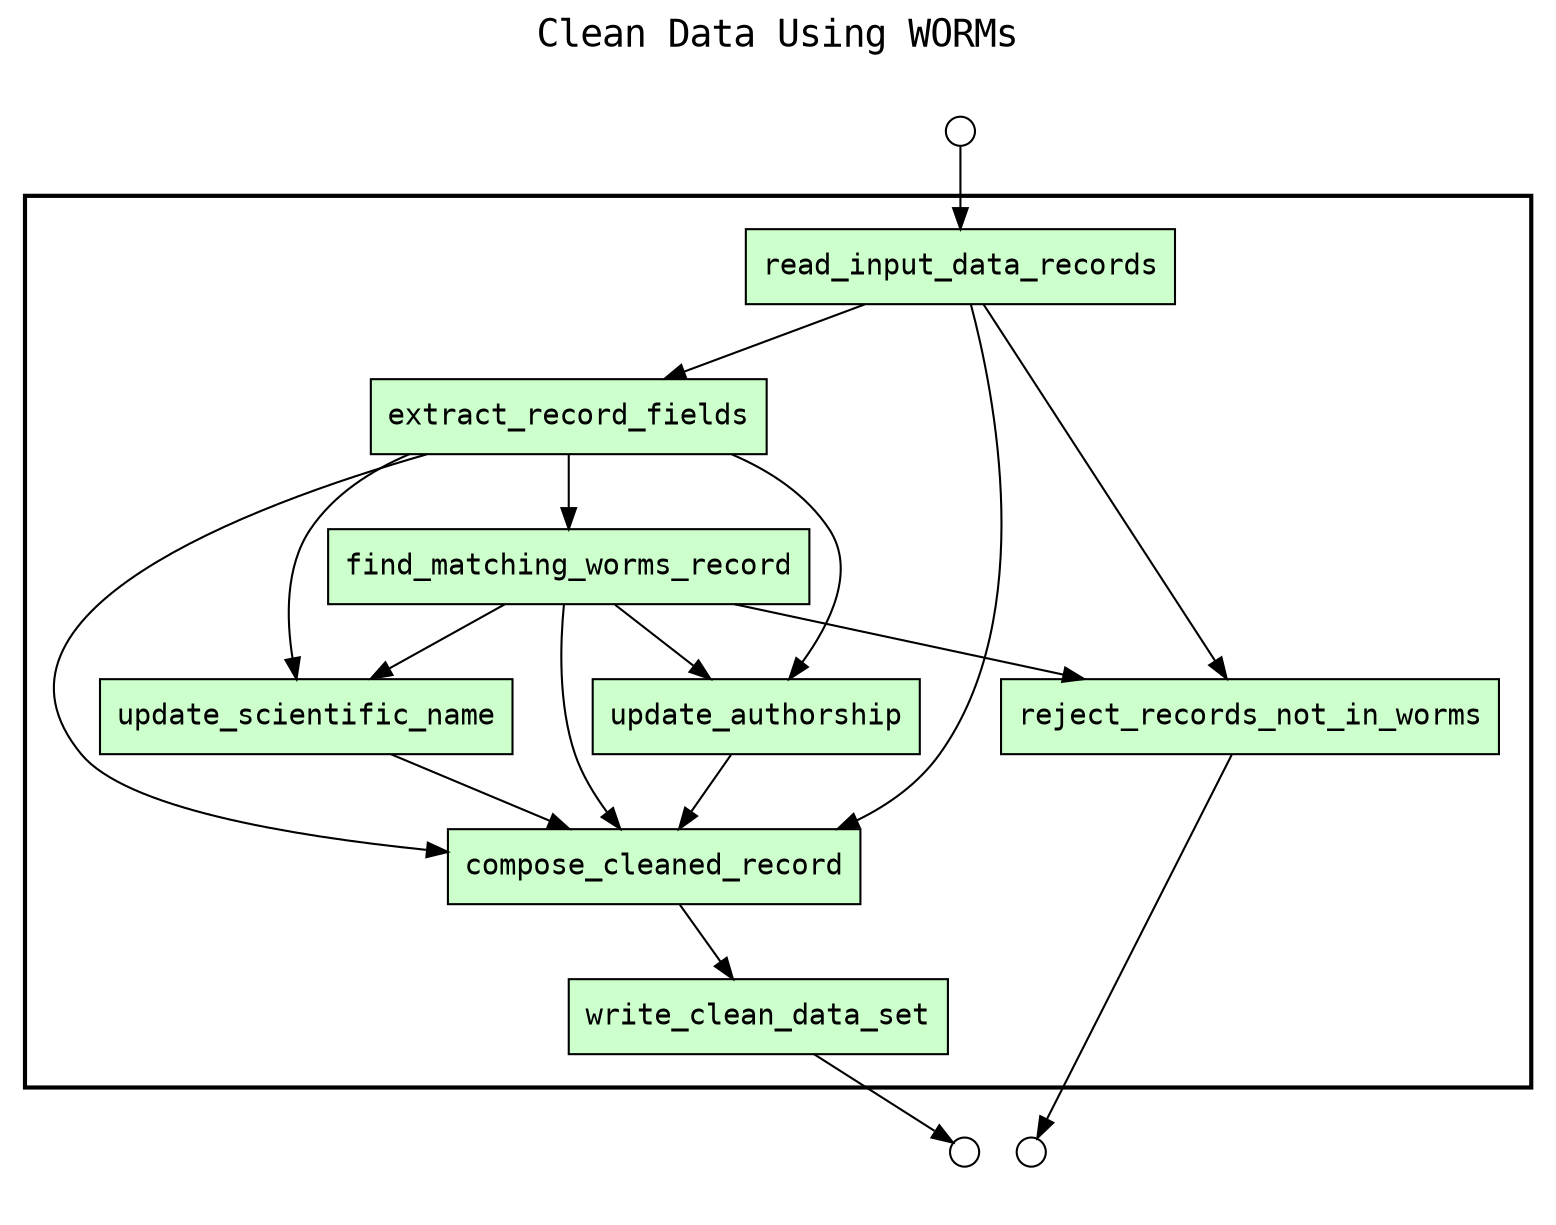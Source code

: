 digraph Workflow {
rankdir=TB
fontname=Courier; fontsize=18; labelloc=t
label="Clean Data Using WORMs"
subgraph cluster_workflow_box_outer { label=""; color=black; penwidth=2
subgraph cluster_workflow_box_inner { label=""; color=white
node[shape=box style=filled fillcolor="#CCFFCC" peripheries=1 fontname=Courier]
read_input_data_records
extract_record_fields
find_matching_worms_record
reject_records_not_in_worms
update_scientific_name
update_authorship
compose_cleaned_record
write_clean_data_set
edge[fontname=Helvetica]
read_input_data_records -> extract_record_fields [label=""]
read_input_data_records -> reject_records_not_in_worms [label=""]
read_input_data_records -> compose_cleaned_record [label=""]
extract_record_fields -> find_matching_worms_record [label=""]
extract_record_fields -> update_scientific_name [label=""]
extract_record_fields -> compose_cleaned_record [label=""]
find_matching_worms_record -> reject_records_not_in_worms [label=""]
find_matching_worms_record -> update_scientific_name [label=""]
find_matching_worms_record -> update_authorship [label=""]
extract_record_fields -> update_authorship [label=""]
find_matching_worms_record -> compose_cleaned_record [label=""]
update_scientific_name -> compose_cleaned_record [label=""]
update_authorship -> compose_cleaned_record [label=""]
compose_cleaned_record -> write_clean_data_set [label=""]
}}
subgraph cluster_input_ports_group_outer { label=""; color=white
subgraph cluster_input_ports_group_inner { label=""; color=white
node[shape=circle style=filled fillcolor="#FFFFFF" peripheries=1 fontname=Courier width=0.2]
input_data_input_port [label=""]
}}
subgraph cluster_output_ports_group_outer { label=""; color=white
subgraph cluster_output_ports_group_inner { label=""; color=white
node[shape=circle style=filled fillcolor="#FFFFFF" peripheries=1 fontname=Courier width=0.2]
cleaned_data_output_port [label=""]
rejected_data_output_port [label=""]
}}
edge[fontname=Helvetica]
input_data_input_port -> read_input_data_records [label=""]
edge[fontname=Helvetica]
write_clean_data_set -> cleaned_data_output_port [label=""]
reject_records_not_in_worms -> rejected_data_output_port [label=""]
}
